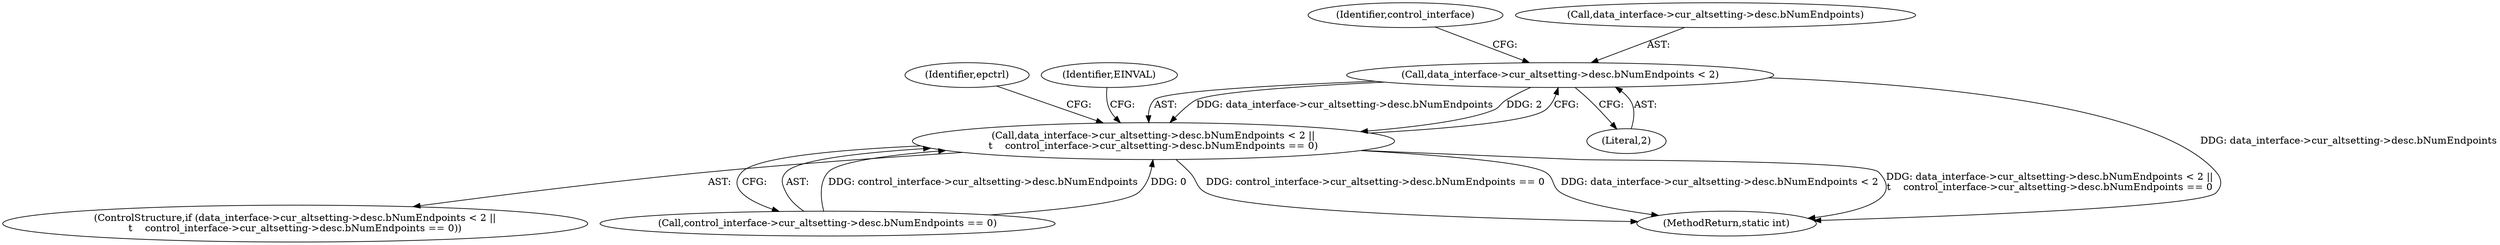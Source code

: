 digraph "0_linux_8835ba4a39cf53f705417b3b3a94eb067673f2c9@pointer" {
"1000739" [label="(Call,data_interface->cur_altsetting->desc.bNumEndpoints < 2)"];
"1000738" [label="(Call,data_interface->cur_altsetting->desc.bNumEndpoints < 2 ||\n\t    control_interface->cur_altsetting->desc.bNumEndpoints == 0)"];
"1000761" [label="(Identifier,epctrl)"];
"1000737" [label="(ControlStructure,if (data_interface->cur_altsetting->desc.bNumEndpoints < 2 ||\n\t    control_interface->cur_altsetting->desc.bNumEndpoints == 0))"];
"1000739" [label="(Call,data_interface->cur_altsetting->desc.bNumEndpoints < 2)"];
"1000759" [label="(Identifier,EINVAL)"];
"1000747" [label="(Literal,2)"];
"1000738" [label="(Call,data_interface->cur_altsetting->desc.bNumEndpoints < 2 ||\n\t    control_interface->cur_altsetting->desc.bNumEndpoints == 0)"];
"1000748" [label="(Call,control_interface->cur_altsetting->desc.bNumEndpoints == 0)"];
"1001615" [label="(MethodReturn,static int)"];
"1000752" [label="(Identifier,control_interface)"];
"1000740" [label="(Call,data_interface->cur_altsetting->desc.bNumEndpoints)"];
"1000739" -> "1000738"  [label="AST: "];
"1000739" -> "1000747"  [label="CFG: "];
"1000740" -> "1000739"  [label="AST: "];
"1000747" -> "1000739"  [label="AST: "];
"1000752" -> "1000739"  [label="CFG: "];
"1000738" -> "1000739"  [label="CFG: "];
"1000739" -> "1001615"  [label="DDG: data_interface->cur_altsetting->desc.bNumEndpoints"];
"1000739" -> "1000738"  [label="DDG: data_interface->cur_altsetting->desc.bNumEndpoints"];
"1000739" -> "1000738"  [label="DDG: 2"];
"1000738" -> "1000737"  [label="AST: "];
"1000738" -> "1000748"  [label="CFG: "];
"1000748" -> "1000738"  [label="AST: "];
"1000759" -> "1000738"  [label="CFG: "];
"1000761" -> "1000738"  [label="CFG: "];
"1000738" -> "1001615"  [label="DDG: control_interface->cur_altsetting->desc.bNumEndpoints == 0"];
"1000738" -> "1001615"  [label="DDG: data_interface->cur_altsetting->desc.bNumEndpoints < 2"];
"1000738" -> "1001615"  [label="DDG: data_interface->cur_altsetting->desc.bNumEndpoints < 2 ||\n\t    control_interface->cur_altsetting->desc.bNumEndpoints == 0"];
"1000748" -> "1000738"  [label="DDG: control_interface->cur_altsetting->desc.bNumEndpoints"];
"1000748" -> "1000738"  [label="DDG: 0"];
}
